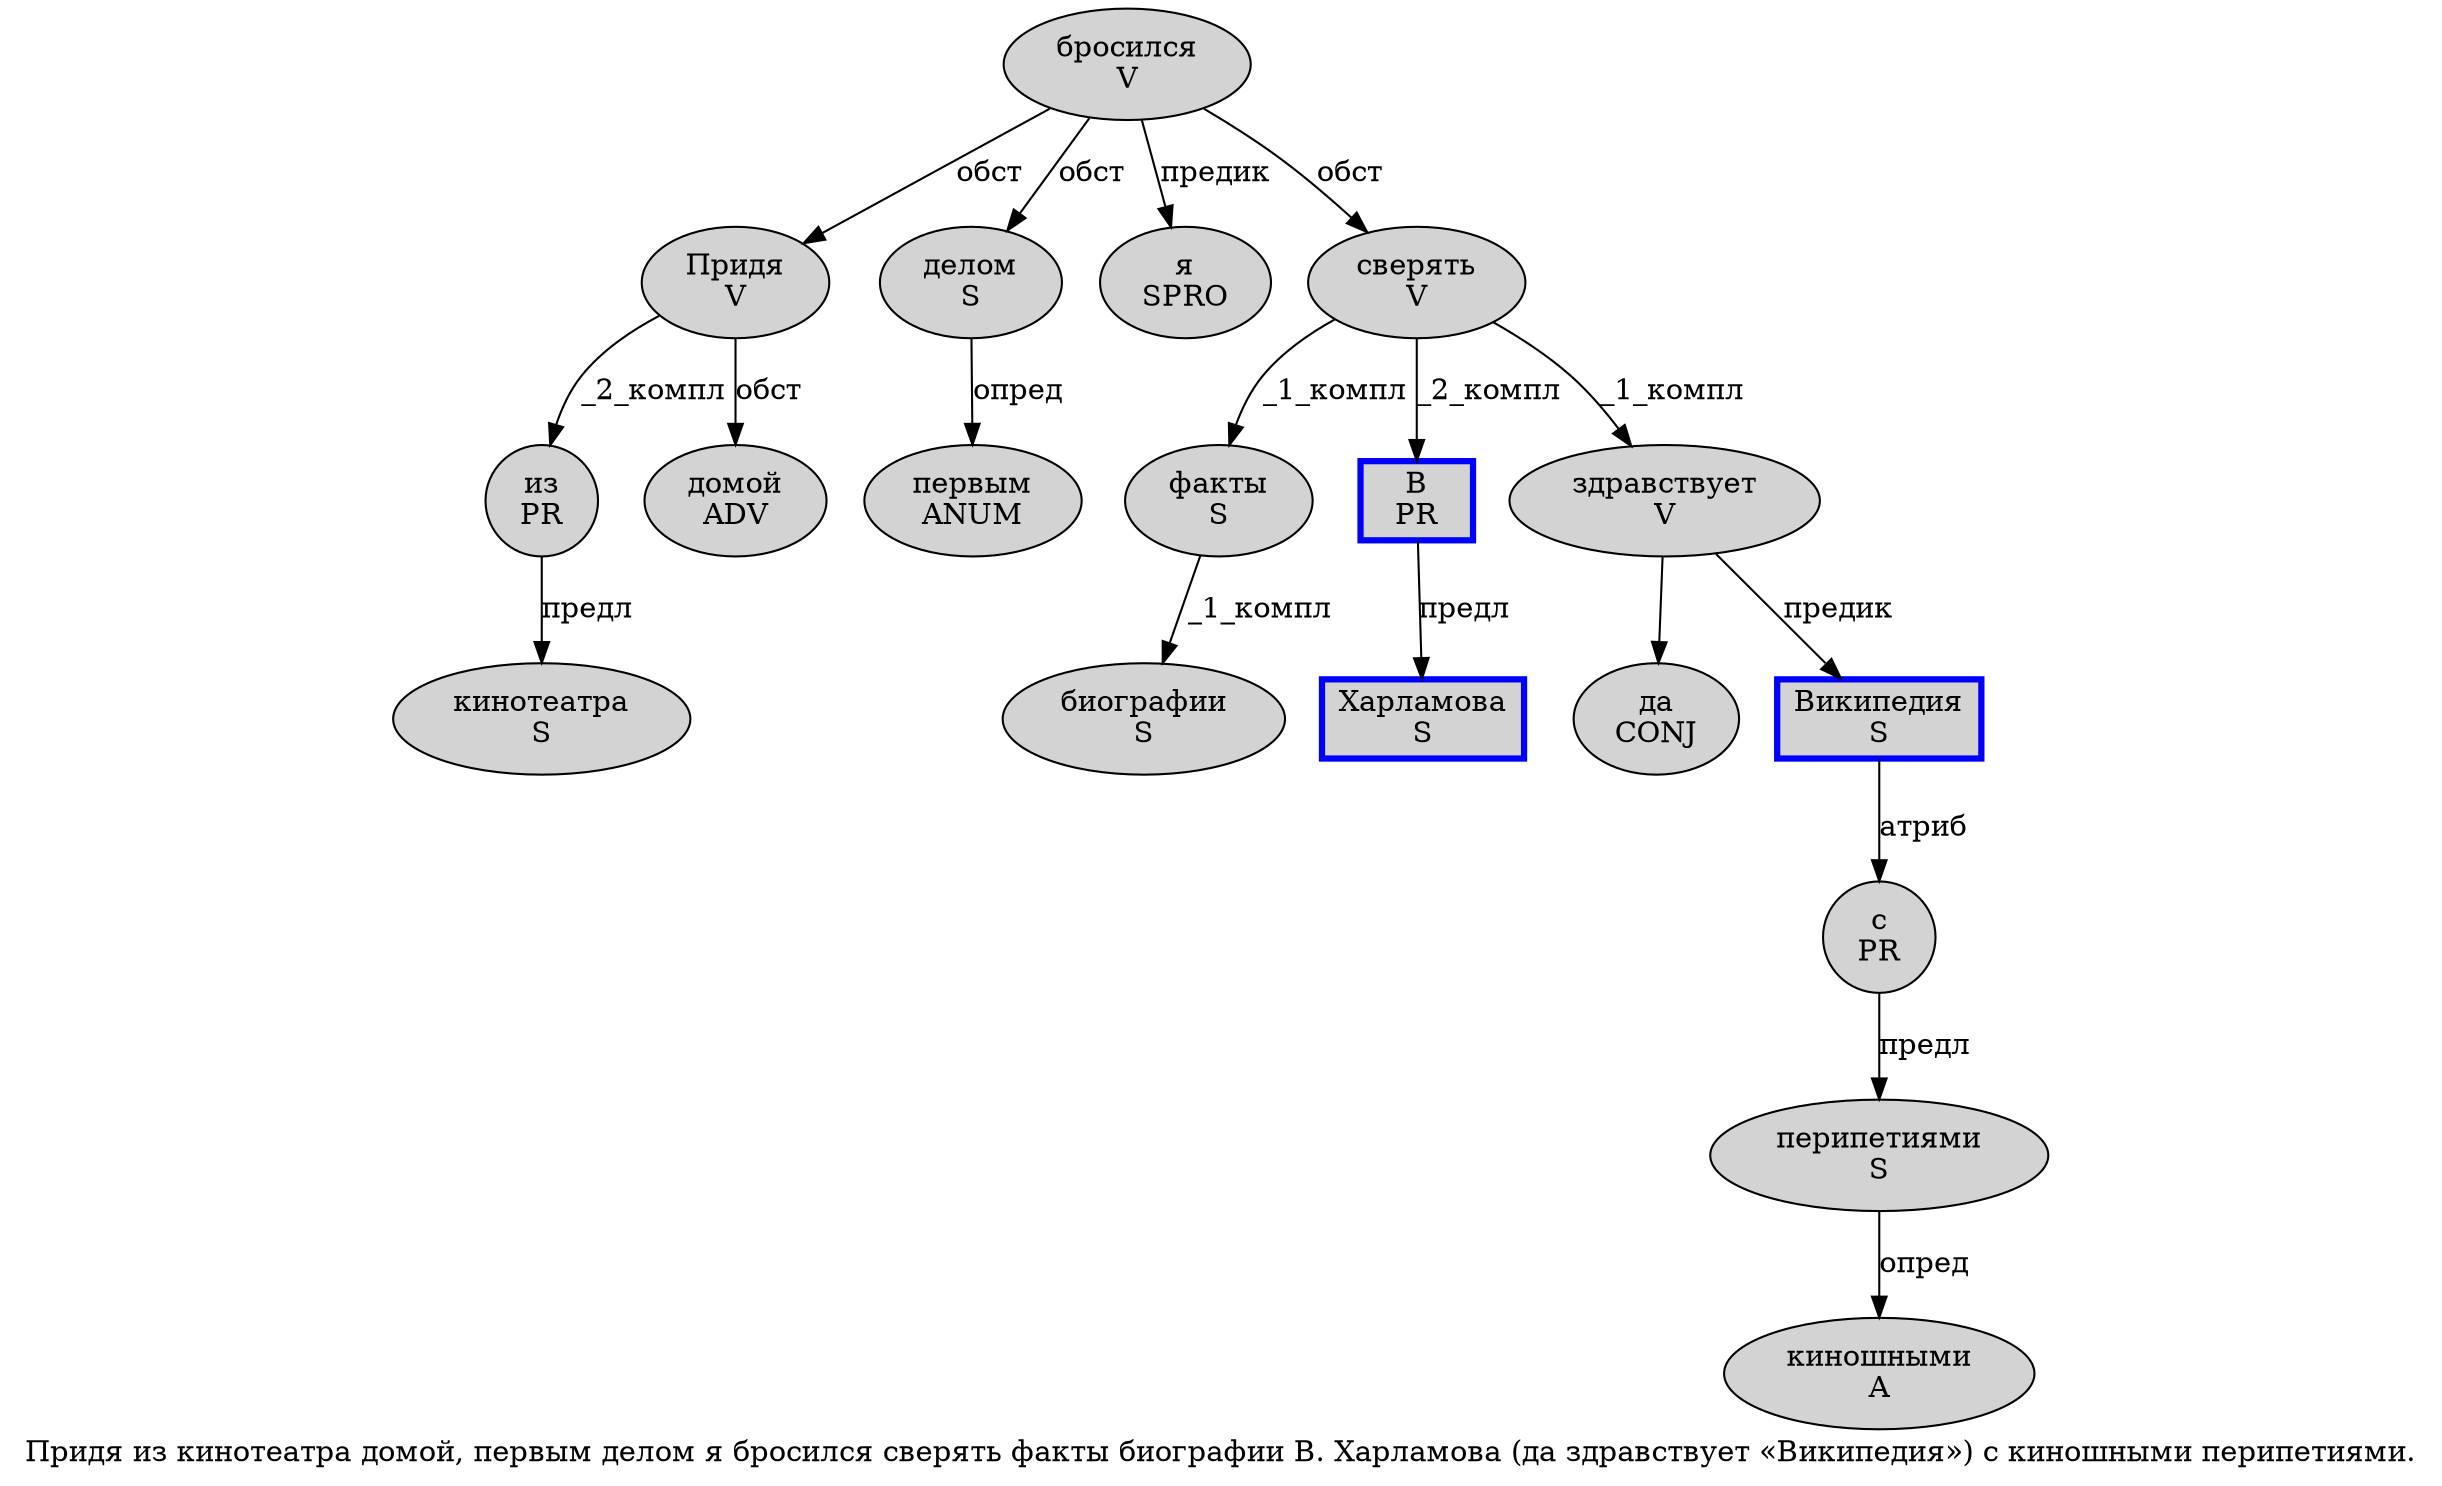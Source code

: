 digraph SENTENCE_3352 {
	graph [label="Придя из кинотеатра домой, первым делом я бросился сверять факты биографии В. Харламова (да здравствует «Википедия») с киношными перипетиями."]
	node [style=filled]
		0 [label="Придя
V" color="" fillcolor=lightgray penwidth=1 shape=ellipse]
		1 [label="из
PR" color="" fillcolor=lightgray penwidth=1 shape=ellipse]
		2 [label="кинотеатра
S" color="" fillcolor=lightgray penwidth=1 shape=ellipse]
		3 [label="домой
ADV" color="" fillcolor=lightgray penwidth=1 shape=ellipse]
		5 [label="первым
ANUM" color="" fillcolor=lightgray penwidth=1 shape=ellipse]
		6 [label="делом
S" color="" fillcolor=lightgray penwidth=1 shape=ellipse]
		7 [label="я
SPRO" color="" fillcolor=lightgray penwidth=1 shape=ellipse]
		8 [label="бросился
V" color="" fillcolor=lightgray penwidth=1 shape=ellipse]
		9 [label="сверять
V" color="" fillcolor=lightgray penwidth=1 shape=ellipse]
		10 [label="факты
S" color="" fillcolor=lightgray penwidth=1 shape=ellipse]
		11 [label="биографии
S" color="" fillcolor=lightgray penwidth=1 shape=ellipse]
		12 [label="В
PR" color=blue fillcolor=lightgray penwidth=3 shape=box]
		14 [label="Харламова
S" color=blue fillcolor=lightgray penwidth=3 shape=box]
		16 [label="да
CONJ" color="" fillcolor=lightgray penwidth=1 shape=ellipse]
		17 [label="здравствует
V" color="" fillcolor=lightgray penwidth=1 shape=ellipse]
		19 [label="Википедия
S" color=blue fillcolor=lightgray penwidth=3 shape=box]
		22 [label="с
PR" color="" fillcolor=lightgray penwidth=1 shape=ellipse]
		23 [label="киношными
A" color="" fillcolor=lightgray penwidth=1 shape=ellipse]
		24 [label="перипетиями
S" color="" fillcolor=lightgray penwidth=1 shape=ellipse]
			22 -> 24 [label="предл"]
			6 -> 5 [label="опред"]
			0 -> 1 [label="_2_компл"]
			0 -> 3 [label="обст"]
			1 -> 2 [label="предл"]
			10 -> 11 [label="_1_компл"]
			12 -> 14 [label="предл"]
			8 -> 0 [label="обст"]
			8 -> 6 [label="обст"]
			8 -> 7 [label="предик"]
			8 -> 9 [label="обст"]
			9 -> 10 [label="_1_компл"]
			9 -> 12 [label="_2_компл"]
			9 -> 17 [label="_1_компл"]
			19 -> 22 [label="атриб"]
			24 -> 23 [label="опред"]
			17 -> 16
			17 -> 19 [label="предик"]
}